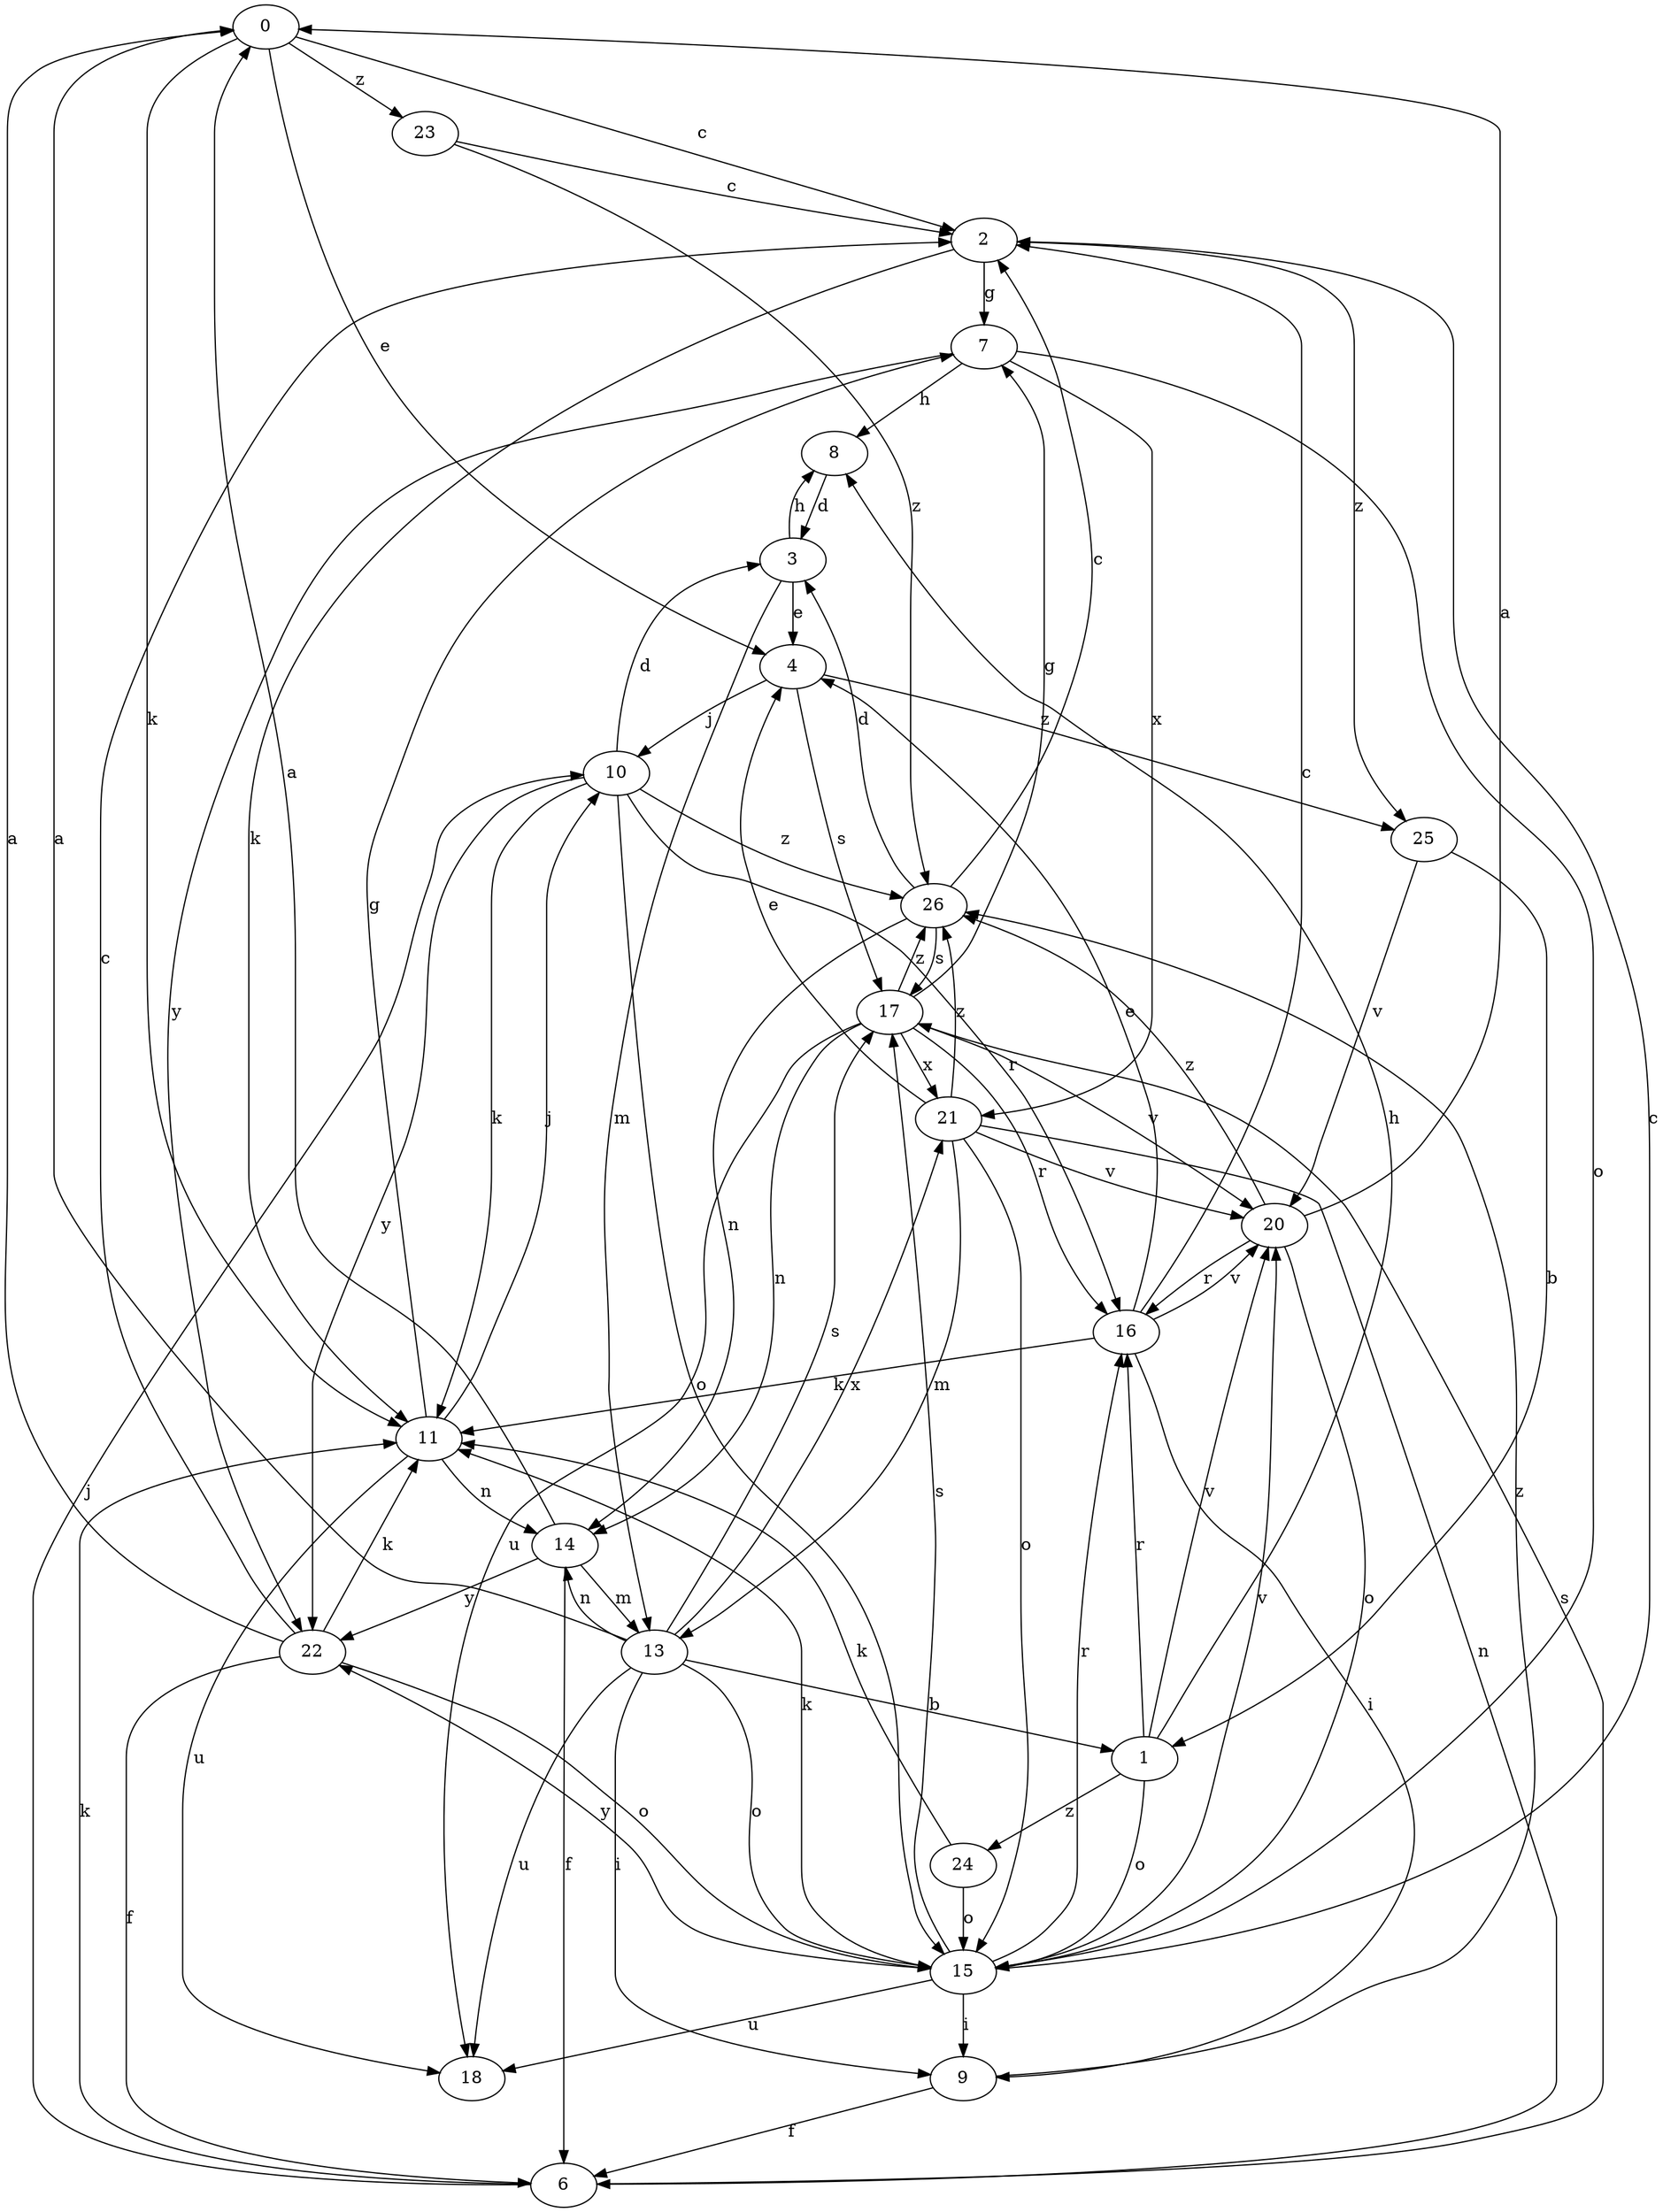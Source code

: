 strict digraph  {
0;
1;
2;
3;
4;
6;
7;
8;
9;
10;
11;
13;
14;
15;
16;
17;
18;
20;
21;
22;
23;
24;
25;
26;
0 -> 2  [label=c];
0 -> 4  [label=e];
0 -> 11  [label=k];
0 -> 23  [label=z];
1 -> 8  [label=h];
1 -> 15  [label=o];
1 -> 16  [label=r];
1 -> 20  [label=v];
1 -> 24  [label=z];
2 -> 7  [label=g];
2 -> 11  [label=k];
2 -> 25  [label=z];
3 -> 4  [label=e];
3 -> 8  [label=h];
3 -> 13  [label=m];
4 -> 10  [label=j];
4 -> 17  [label=s];
4 -> 25  [label=z];
6 -> 10  [label=j];
6 -> 11  [label=k];
6 -> 17  [label=s];
7 -> 8  [label=h];
7 -> 15  [label=o];
7 -> 21  [label=x];
7 -> 22  [label=y];
8 -> 3  [label=d];
9 -> 6  [label=f];
9 -> 26  [label=z];
10 -> 3  [label=d];
10 -> 11  [label=k];
10 -> 15  [label=o];
10 -> 16  [label=r];
10 -> 22  [label=y];
10 -> 26  [label=z];
11 -> 7  [label=g];
11 -> 10  [label=j];
11 -> 14  [label=n];
11 -> 18  [label=u];
13 -> 0  [label=a];
13 -> 1  [label=b];
13 -> 9  [label=i];
13 -> 14  [label=n];
13 -> 15  [label=o];
13 -> 17  [label=s];
13 -> 18  [label=u];
13 -> 21  [label=x];
14 -> 0  [label=a];
14 -> 6  [label=f];
14 -> 13  [label=m];
14 -> 22  [label=y];
15 -> 2  [label=c];
15 -> 9  [label=i];
15 -> 11  [label=k];
15 -> 16  [label=r];
15 -> 17  [label=s];
15 -> 18  [label=u];
15 -> 20  [label=v];
15 -> 22  [label=y];
16 -> 2  [label=c];
16 -> 4  [label=e];
16 -> 9  [label=i];
16 -> 11  [label=k];
16 -> 20  [label=v];
17 -> 7  [label=g];
17 -> 14  [label=n];
17 -> 16  [label=r];
17 -> 18  [label=u];
17 -> 20  [label=v];
17 -> 21  [label=x];
17 -> 26  [label=z];
20 -> 0  [label=a];
20 -> 15  [label=o];
20 -> 16  [label=r];
20 -> 26  [label=z];
21 -> 4  [label=e];
21 -> 13  [label=m];
21 -> 15  [label=o];
21 -> 20  [label=v];
21 -> 26  [label=z];
21 -> 6  [label=n];
22 -> 0  [label=a];
22 -> 2  [label=c];
22 -> 6  [label=f];
22 -> 11  [label=k];
22 -> 15  [label=o];
23 -> 2  [label=c];
23 -> 26  [label=z];
24 -> 11  [label=k];
24 -> 15  [label=o];
25 -> 1  [label=b];
25 -> 20  [label=v];
26 -> 2  [label=c];
26 -> 3  [label=d];
26 -> 14  [label=n];
26 -> 17  [label=s];
}
